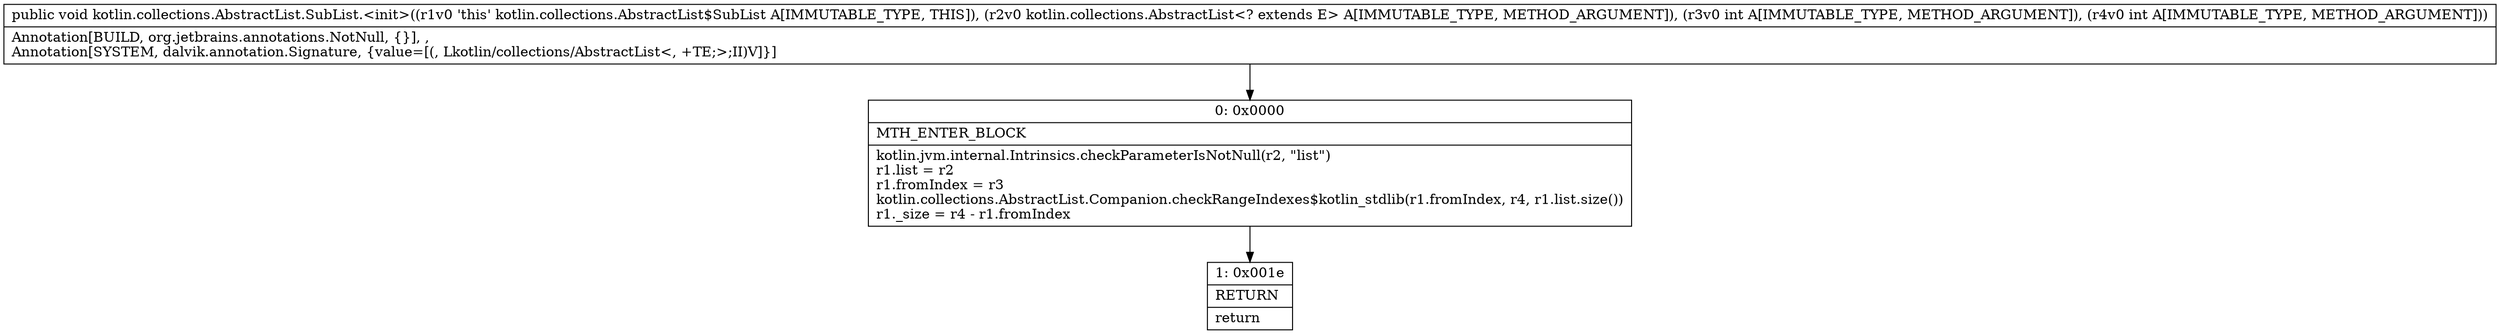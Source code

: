 digraph "CFG forkotlin.collections.AbstractList.SubList.\<init\>(Lkotlin\/collections\/AbstractList;II)V" {
Node_0 [shape=record,label="{0\:\ 0x0000|MTH_ENTER_BLOCK\l|kotlin.jvm.internal.Intrinsics.checkParameterIsNotNull(r2, \"list\")\lr1.list = r2\lr1.fromIndex = r3\lkotlin.collections.AbstractList.Companion.checkRangeIndexes$kotlin_stdlib(r1.fromIndex, r4, r1.list.size())\lr1._size = r4 \- r1.fromIndex\l}"];
Node_1 [shape=record,label="{1\:\ 0x001e|RETURN\l|return\l}"];
MethodNode[shape=record,label="{public void kotlin.collections.AbstractList.SubList.\<init\>((r1v0 'this' kotlin.collections.AbstractList$SubList A[IMMUTABLE_TYPE, THIS]), (r2v0 kotlin.collections.AbstractList\<? extends E\> A[IMMUTABLE_TYPE, METHOD_ARGUMENT]), (r3v0 int A[IMMUTABLE_TYPE, METHOD_ARGUMENT]), (r4v0 int A[IMMUTABLE_TYPE, METHOD_ARGUMENT]))  | Annotation[BUILD, org.jetbrains.annotations.NotNull, \{\}], , \lAnnotation[SYSTEM, dalvik.annotation.Signature, \{value=[(, Lkotlin\/collections\/AbstractList\<, +TE;\>;II)V]\}]\l}"];
MethodNode -> Node_0;
Node_0 -> Node_1;
}

